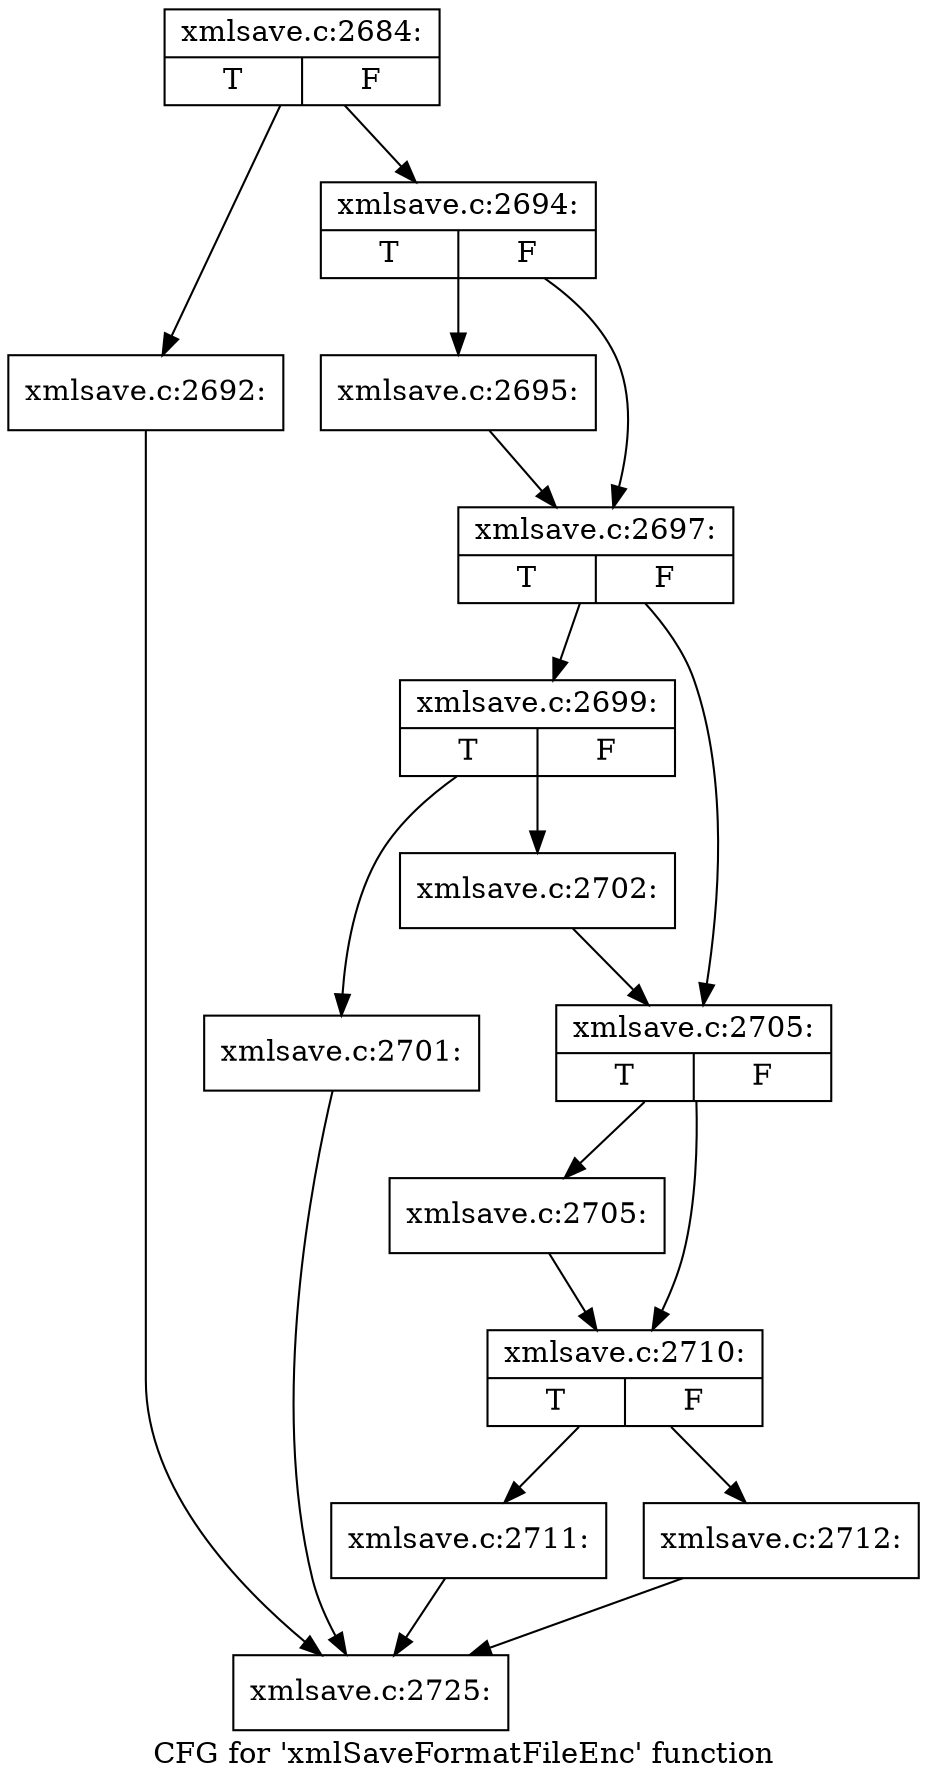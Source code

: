 digraph "CFG for 'xmlSaveFormatFileEnc' function" {
	label="CFG for 'xmlSaveFormatFileEnc' function";

	Node0x5645e40531d0 [shape=record,label="{xmlsave.c:2684:|{<s0>T|<s1>F}}"];
	Node0x5645e40531d0 -> Node0x5645e4057240;
	Node0x5645e40531d0 -> Node0x5645e4057290;
	Node0x5645e4057240 [shape=record,label="{xmlsave.c:2692:}"];
	Node0x5645e4057240 -> Node0x5645e4055900;
	Node0x5645e4057290 [shape=record,label="{xmlsave.c:2694:|{<s0>T|<s1>F}}"];
	Node0x5645e4057290 -> Node0x5645e4057750;
	Node0x5645e4057290 -> Node0x5645e40577a0;
	Node0x5645e4057750 [shape=record,label="{xmlsave.c:2695:}"];
	Node0x5645e4057750 -> Node0x5645e40577a0;
	Node0x5645e40577a0 [shape=record,label="{xmlsave.c:2697:|{<s0>T|<s1>F}}"];
	Node0x5645e40577a0 -> Node0x5645e4057d50;
	Node0x5645e40577a0 -> Node0x5645e4057da0;
	Node0x5645e4057d50 [shape=record,label="{xmlsave.c:2699:|{<s0>T|<s1>F}}"];
	Node0x5645e4057d50 -> Node0x5645e4058330;
	Node0x5645e4057d50 -> Node0x5645e4058380;
	Node0x5645e4058330 [shape=record,label="{xmlsave.c:2701:}"];
	Node0x5645e4058330 -> Node0x5645e4055900;
	Node0x5645e4058380 [shape=record,label="{xmlsave.c:2702:}"];
	Node0x5645e4058380 -> Node0x5645e4057da0;
	Node0x5645e4057da0 [shape=record,label="{xmlsave.c:2705:|{<s0>T|<s1>F}}"];
	Node0x5645e4057da0 -> Node0x5645e4058930;
	Node0x5645e4057da0 -> Node0x5645e4058980;
	Node0x5645e4058930 [shape=record,label="{xmlsave.c:2705:}"];
	Node0x5645e4058930 -> Node0x5645e4058980;
	Node0x5645e4058980 [shape=record,label="{xmlsave.c:2710:|{<s0>T|<s1>F}}"];
	Node0x5645e4058980 -> Node0x5645e4059ba0;
	Node0x5645e4058980 -> Node0x5645e4059bf0;
	Node0x5645e4059ba0 [shape=record,label="{xmlsave.c:2711:}"];
	Node0x5645e4059ba0 -> Node0x5645e4055900;
	Node0x5645e4059bf0 [shape=record,label="{xmlsave.c:2712:}"];
	Node0x5645e4059bf0 -> Node0x5645e4055900;
	Node0x5645e4055900 [shape=record,label="{xmlsave.c:2725:}"];
}
